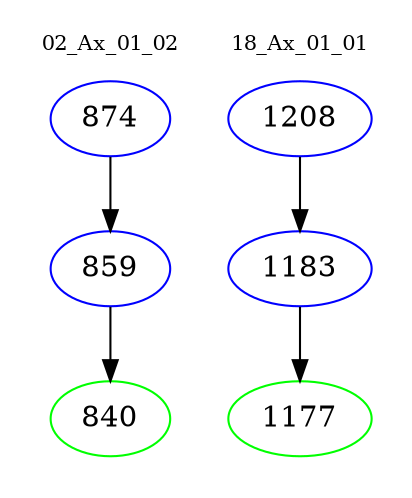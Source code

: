 digraph{
subgraph cluster_0 {
color = white
label = "02_Ax_01_02";
fontsize=10;
T0_874 [label="874", color="blue"]
T0_874 -> T0_859 [color="black"]
T0_859 [label="859", color="blue"]
T0_859 -> T0_840 [color="black"]
T0_840 [label="840", color="green"]
}
subgraph cluster_1 {
color = white
label = "18_Ax_01_01";
fontsize=10;
T1_1208 [label="1208", color="blue"]
T1_1208 -> T1_1183 [color="black"]
T1_1183 [label="1183", color="blue"]
T1_1183 -> T1_1177 [color="black"]
T1_1177 [label="1177", color="green"]
}
}
